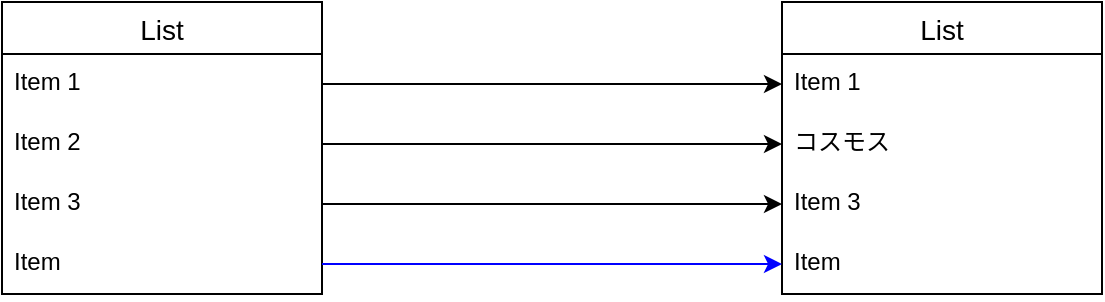 <mxfile>
    <diagram id="MtoFPXdXv8XOa7wO31Z8" name="Page-2">
        <mxGraphModel dx="648" dy="735" grid="1" gridSize="10" guides="1" tooltips="1" connect="1" arrows="1" fold="1" page="1" pageScale="1" pageWidth="827" pageHeight="1169" math="0" shadow="0">
            <root>
                <mxCell id="0"/>
                <mxCell id="1" parent="0"/>
                <mxCell id="RmEC55XW9pVtFVgPcRyE-1" value="List" style="swimlane;fontStyle=0;childLayout=stackLayout;horizontal=1;startSize=26;horizontalStack=0;resizeParent=1;resizeParentMax=0;resizeLast=0;collapsible=1;marginBottom=0;align=center;fontSize=14;" vertex="1" parent="1">
                    <mxGeometry x="40" y="200" width="160" height="146" as="geometry"/>
                </mxCell>
                <mxCell id="RmEC55XW9pVtFVgPcRyE-2" value="Item 1" style="text;strokeColor=none;fillColor=none;spacingLeft=4;spacingRight=4;overflow=hidden;rotatable=0;points=[[0,0.5],[1,0.5]];portConstraint=eastwest;fontSize=12;" vertex="1" parent="RmEC55XW9pVtFVgPcRyE-1">
                    <mxGeometry y="26" width="160" height="30" as="geometry"/>
                </mxCell>
                <mxCell id="RmEC55XW9pVtFVgPcRyE-3" value="Item 2" style="text;strokeColor=none;fillColor=none;spacingLeft=4;spacingRight=4;overflow=hidden;rotatable=0;points=[[0,0.5],[1,0.5]];portConstraint=eastwest;fontSize=12;" vertex="1" parent="RmEC55XW9pVtFVgPcRyE-1">
                    <mxGeometry y="56" width="160" height="30" as="geometry"/>
                </mxCell>
                <mxCell id="RmEC55XW9pVtFVgPcRyE-4" value="Item 3" style="text;strokeColor=none;fillColor=none;spacingLeft=4;spacingRight=4;overflow=hidden;rotatable=0;points=[[0,0.5],[1,0.5]];portConstraint=eastwest;fontSize=12;" vertex="1" parent="RmEC55XW9pVtFVgPcRyE-1">
                    <mxGeometry y="86" width="160" height="30" as="geometry"/>
                </mxCell>
                <mxCell id="RmEC55XW9pVtFVgPcRyE-9" value="Item" style="text;strokeColor=none;fillColor=none;spacingLeft=4;spacingRight=4;overflow=hidden;rotatable=0;points=[[0,0.5],[1,0.5]];portConstraint=eastwest;fontSize=12;" vertex="1" parent="RmEC55XW9pVtFVgPcRyE-1">
                    <mxGeometry y="116" width="160" height="30" as="geometry"/>
                </mxCell>
                <mxCell id="RmEC55XW9pVtFVgPcRyE-5" value="List" style="swimlane;fontStyle=0;childLayout=stackLayout;horizontal=1;startSize=26;horizontalStack=0;resizeParent=1;resizeParentMax=0;resizeLast=0;collapsible=1;marginBottom=0;align=center;fontSize=14;" vertex="1" parent="1">
                    <mxGeometry x="430" y="200" width="160" height="146" as="geometry"/>
                </mxCell>
                <mxCell id="RmEC55XW9pVtFVgPcRyE-6" value="Item 1" style="text;strokeColor=none;fillColor=none;spacingLeft=4;spacingRight=4;overflow=hidden;rotatable=0;points=[[0,0.5],[1,0.5]];portConstraint=eastwest;fontSize=12;" vertex="1" parent="RmEC55XW9pVtFVgPcRyE-5">
                    <mxGeometry y="26" width="160" height="30" as="geometry"/>
                </mxCell>
                <mxCell id="RmEC55XW9pVtFVgPcRyE-7" value="コスモス" style="text;strokeColor=none;fillColor=none;spacingLeft=4;spacingRight=4;overflow=hidden;rotatable=0;points=[[0,0.5],[1,0.5]];portConstraint=eastwest;fontSize=12;fontFamily=Helvetica;" vertex="1" parent="RmEC55XW9pVtFVgPcRyE-5">
                    <mxGeometry y="56" width="160" height="30" as="geometry"/>
                </mxCell>
                <mxCell id="RmEC55XW9pVtFVgPcRyE-8" value="Item 3" style="text;strokeColor=none;fillColor=none;spacingLeft=4;spacingRight=4;overflow=hidden;rotatable=0;points=[[0,0.5],[1,0.5]];portConstraint=eastwest;fontSize=12;" vertex="1" parent="RmEC55XW9pVtFVgPcRyE-5">
                    <mxGeometry y="86" width="160" height="30" as="geometry"/>
                </mxCell>
                <mxCell id="RmEC55XW9pVtFVgPcRyE-10" value="Item" style="text;strokeColor=none;fillColor=none;spacingLeft=4;spacingRight=4;overflow=hidden;rotatable=0;points=[[0,0.5],[1,0.5]];portConstraint=eastwest;fontSize=12;" vertex="1" parent="RmEC55XW9pVtFVgPcRyE-5">
                    <mxGeometry y="116" width="160" height="30" as="geometry"/>
                </mxCell>
                <mxCell id="RmEC55XW9pVtFVgPcRyE-13" style="edgeStyle=none;html=1;exitX=1;exitY=0.5;exitDx=0;exitDy=0;entryX=0;entryY=0.5;entryDx=0;entryDy=0;" edge="1" parent="1" source="RmEC55XW9pVtFVgPcRyE-2" target="RmEC55XW9pVtFVgPcRyE-6">
                    <mxGeometry relative="1" as="geometry"/>
                </mxCell>
                <mxCell id="RmEC55XW9pVtFVgPcRyE-14" style="edgeStyle=none;html=1;exitX=1;exitY=0.5;exitDx=0;exitDy=0;entryX=0;entryY=0.5;entryDx=0;entryDy=0;" edge="1" parent="1" source="RmEC55XW9pVtFVgPcRyE-3" target="RmEC55XW9pVtFVgPcRyE-7">
                    <mxGeometry relative="1" as="geometry"/>
                </mxCell>
                <mxCell id="RmEC55XW9pVtFVgPcRyE-15" style="edgeStyle=none;html=1;exitX=1;exitY=0.5;exitDx=0;exitDy=0;entryX=0;entryY=0.5;entryDx=0;entryDy=0;" edge="1" parent="1" source="RmEC55XW9pVtFVgPcRyE-4" target="RmEC55XW9pVtFVgPcRyE-8">
                    <mxGeometry relative="1" as="geometry"/>
                </mxCell>
                <mxCell id="RmEC55XW9pVtFVgPcRyE-16" style="edgeStyle=none;html=1;exitX=1;exitY=0.5;exitDx=0;exitDy=0;entryX=0;entryY=0.5;entryDx=0;entryDy=0;targetPerimeterSpacing=0;strokeColor=#0000FF;" edge="1" parent="1" source="RmEC55XW9pVtFVgPcRyE-9" target="RmEC55XW9pVtFVgPcRyE-10">
                    <mxGeometry relative="1" as="geometry"/>
                </mxCell>
            </root>
        </mxGraphModel>
    </diagram>
</mxfile>